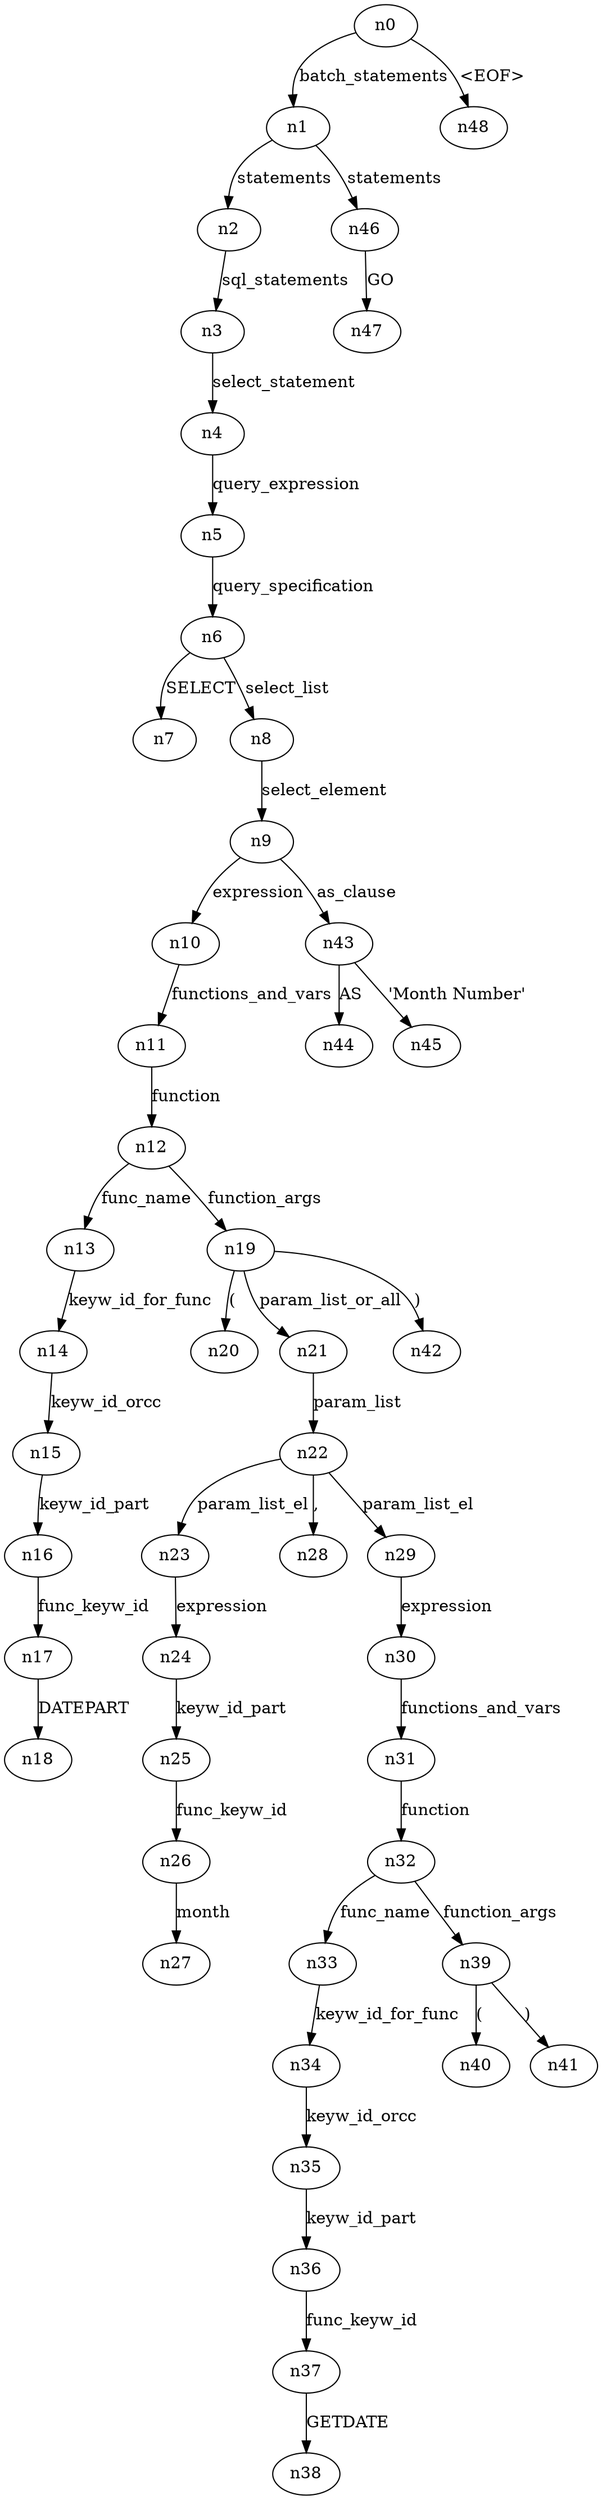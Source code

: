 digraph ParseTree {
  n0 -> n1 [label="batch_statements"];
  n1 -> n2 [label="statements"];
  n2 -> n3 [label="sql_statements"];
  n3 -> n4 [label="select_statement"];
  n4 -> n5 [label="query_expression"];
  n5 -> n6 [label="query_specification"];
  n6 -> n7 [label="SELECT"];
  n6 -> n8 [label="select_list"];
  n8 -> n9 [label="select_element"];
  n9 -> n10 [label="expression"];
  n10 -> n11 [label="functions_and_vars"];
  n11 -> n12 [label="function"];
  n12 -> n13 [label="func_name"];
  n13 -> n14 [label="keyw_id_for_func"];
  n14 -> n15 [label="keyw_id_orcc"];
  n15 -> n16 [label="keyw_id_part"];
  n16 -> n17 [label="func_keyw_id"];
  n17 -> n18 [label="DATEPART"];
  n12 -> n19 [label="function_args"];
  n19 -> n20 [label="("];
  n19 -> n21 [label="param_list_or_all"];
  n21 -> n22 [label="param_list"];
  n22 -> n23 [label="param_list_el"];
  n23 -> n24 [label="expression"];
  n24 -> n25 [label="keyw_id_part"];
  n25 -> n26 [label="func_keyw_id"];
  n26 -> n27 [label="month"];
  n22 -> n28 [label=","];
  n22 -> n29 [label="param_list_el"];
  n29 -> n30 [label="expression"];
  n30 -> n31 [label="functions_and_vars"];
  n31 -> n32 [label="function"];
  n32 -> n33 [label="func_name"];
  n33 -> n34 [label="keyw_id_for_func"];
  n34 -> n35 [label="keyw_id_orcc"];
  n35 -> n36 [label="keyw_id_part"];
  n36 -> n37 [label="func_keyw_id"];
  n37 -> n38 [label="GETDATE"];
  n32 -> n39 [label="function_args"];
  n39 -> n40 [label="("];
  n39 -> n41 [label=")"];
  n19 -> n42 [label=")"];
  n9 -> n43 [label="as_clause"];
  n43 -> n44 [label="AS"];
  n43 -> n45 [label="'Month Number'"];
  n1 -> n46 [label="statements"];
  n46 -> n47 [label="GO"];
  n0 -> n48 [label="<EOF>"];
}